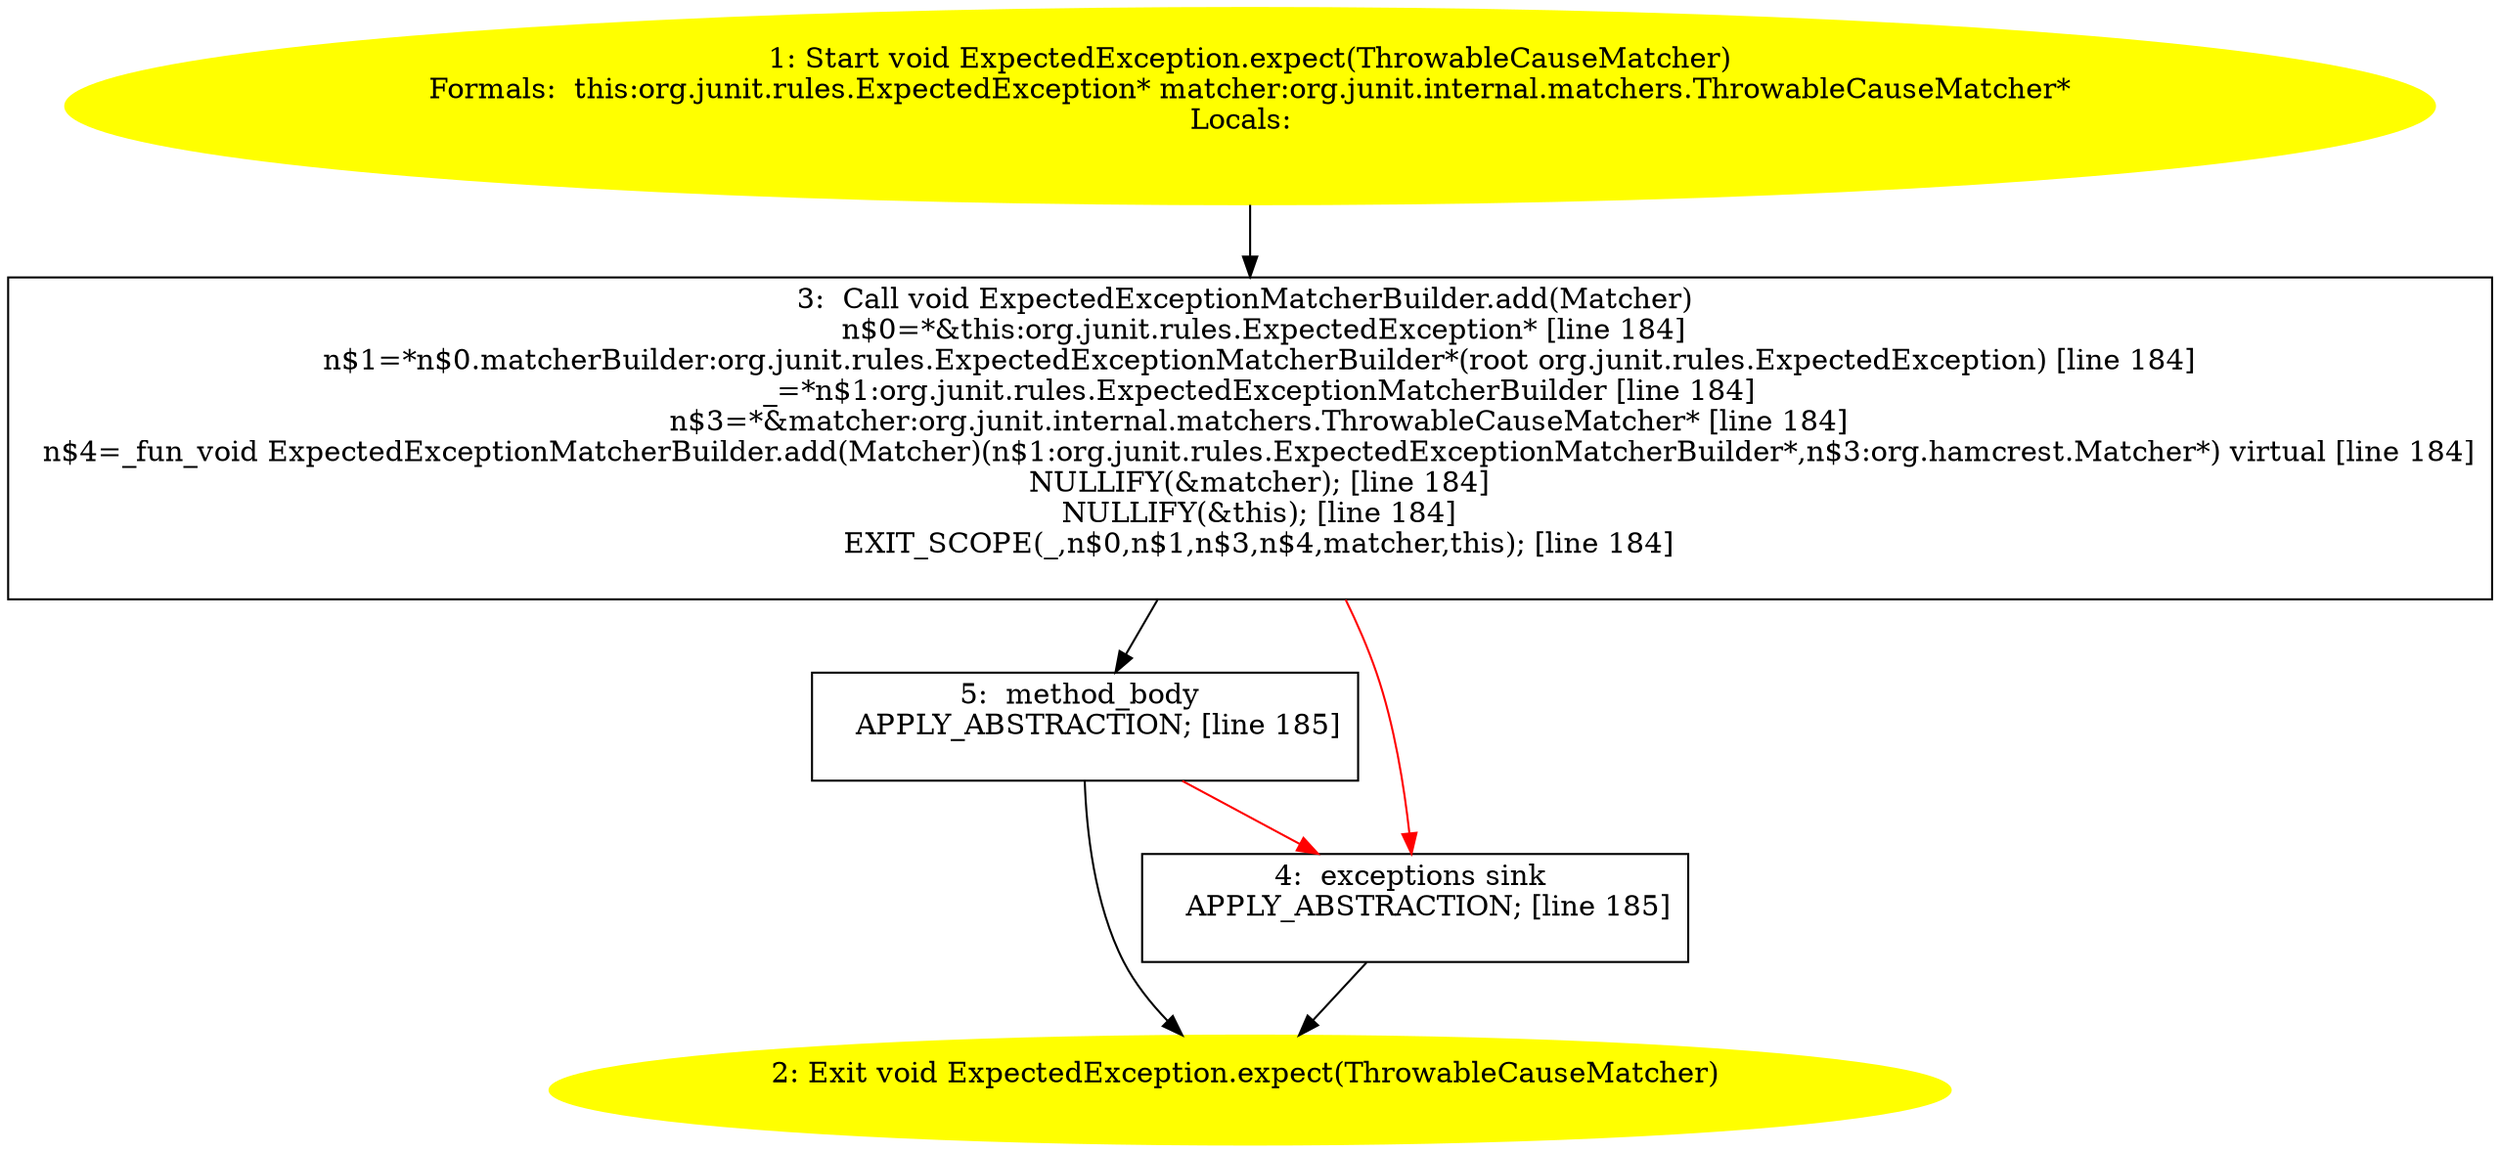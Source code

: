 /* @generated */
digraph cfg {
"org.junit.rules.ExpectedException.expect(org.junit.internal.matchers.ThrowableCauseMatcher):void.2ce0e4641a14472a2a7ff8dfea62e318_1" [label="1: Start void ExpectedException.expect(ThrowableCauseMatcher)\nFormals:  this:org.junit.rules.ExpectedException* matcher:org.junit.internal.matchers.ThrowableCauseMatcher*\nLocals:  \n  " color=yellow style=filled]
	

	 "org.junit.rules.ExpectedException.expect(org.junit.internal.matchers.ThrowableCauseMatcher):void.2ce0e4641a14472a2a7ff8dfea62e318_1" -> "org.junit.rules.ExpectedException.expect(org.junit.internal.matchers.ThrowableCauseMatcher):void.2ce0e4641a14472a2a7ff8dfea62e318_3" ;
"org.junit.rules.ExpectedException.expect(org.junit.internal.matchers.ThrowableCauseMatcher):void.2ce0e4641a14472a2a7ff8dfea62e318_2" [label="2: Exit void ExpectedException.expect(ThrowableCauseMatcher) \n  " color=yellow style=filled]
	

"org.junit.rules.ExpectedException.expect(org.junit.internal.matchers.ThrowableCauseMatcher):void.2ce0e4641a14472a2a7ff8dfea62e318_3" [label="3:  Call void ExpectedExceptionMatcherBuilder.add(Matcher) \n   n$0=*&this:org.junit.rules.ExpectedException* [line 184]\n  n$1=*n$0.matcherBuilder:org.junit.rules.ExpectedExceptionMatcherBuilder*(root org.junit.rules.ExpectedException) [line 184]\n  _=*n$1:org.junit.rules.ExpectedExceptionMatcherBuilder [line 184]\n  n$3=*&matcher:org.junit.internal.matchers.ThrowableCauseMatcher* [line 184]\n  n$4=_fun_void ExpectedExceptionMatcherBuilder.add(Matcher)(n$1:org.junit.rules.ExpectedExceptionMatcherBuilder*,n$3:org.hamcrest.Matcher*) virtual [line 184]\n  NULLIFY(&matcher); [line 184]\n  NULLIFY(&this); [line 184]\n  EXIT_SCOPE(_,n$0,n$1,n$3,n$4,matcher,this); [line 184]\n " shape="box"]
	

	 "org.junit.rules.ExpectedException.expect(org.junit.internal.matchers.ThrowableCauseMatcher):void.2ce0e4641a14472a2a7ff8dfea62e318_3" -> "org.junit.rules.ExpectedException.expect(org.junit.internal.matchers.ThrowableCauseMatcher):void.2ce0e4641a14472a2a7ff8dfea62e318_5" ;
	 "org.junit.rules.ExpectedException.expect(org.junit.internal.matchers.ThrowableCauseMatcher):void.2ce0e4641a14472a2a7ff8dfea62e318_3" -> "org.junit.rules.ExpectedException.expect(org.junit.internal.matchers.ThrowableCauseMatcher):void.2ce0e4641a14472a2a7ff8dfea62e318_4" [color="red" ];
"org.junit.rules.ExpectedException.expect(org.junit.internal.matchers.ThrowableCauseMatcher):void.2ce0e4641a14472a2a7ff8dfea62e318_4" [label="4:  exceptions sink \n   APPLY_ABSTRACTION; [line 185]\n " shape="box"]
	

	 "org.junit.rules.ExpectedException.expect(org.junit.internal.matchers.ThrowableCauseMatcher):void.2ce0e4641a14472a2a7ff8dfea62e318_4" -> "org.junit.rules.ExpectedException.expect(org.junit.internal.matchers.ThrowableCauseMatcher):void.2ce0e4641a14472a2a7ff8dfea62e318_2" ;
"org.junit.rules.ExpectedException.expect(org.junit.internal.matchers.ThrowableCauseMatcher):void.2ce0e4641a14472a2a7ff8dfea62e318_5" [label="5:  method_body \n   APPLY_ABSTRACTION; [line 185]\n " shape="box"]
	

	 "org.junit.rules.ExpectedException.expect(org.junit.internal.matchers.ThrowableCauseMatcher):void.2ce0e4641a14472a2a7ff8dfea62e318_5" -> "org.junit.rules.ExpectedException.expect(org.junit.internal.matchers.ThrowableCauseMatcher):void.2ce0e4641a14472a2a7ff8dfea62e318_2" ;
	 "org.junit.rules.ExpectedException.expect(org.junit.internal.matchers.ThrowableCauseMatcher):void.2ce0e4641a14472a2a7ff8dfea62e318_5" -> "org.junit.rules.ExpectedException.expect(org.junit.internal.matchers.ThrowableCauseMatcher):void.2ce0e4641a14472a2a7ff8dfea62e318_4" [color="red" ];
}
